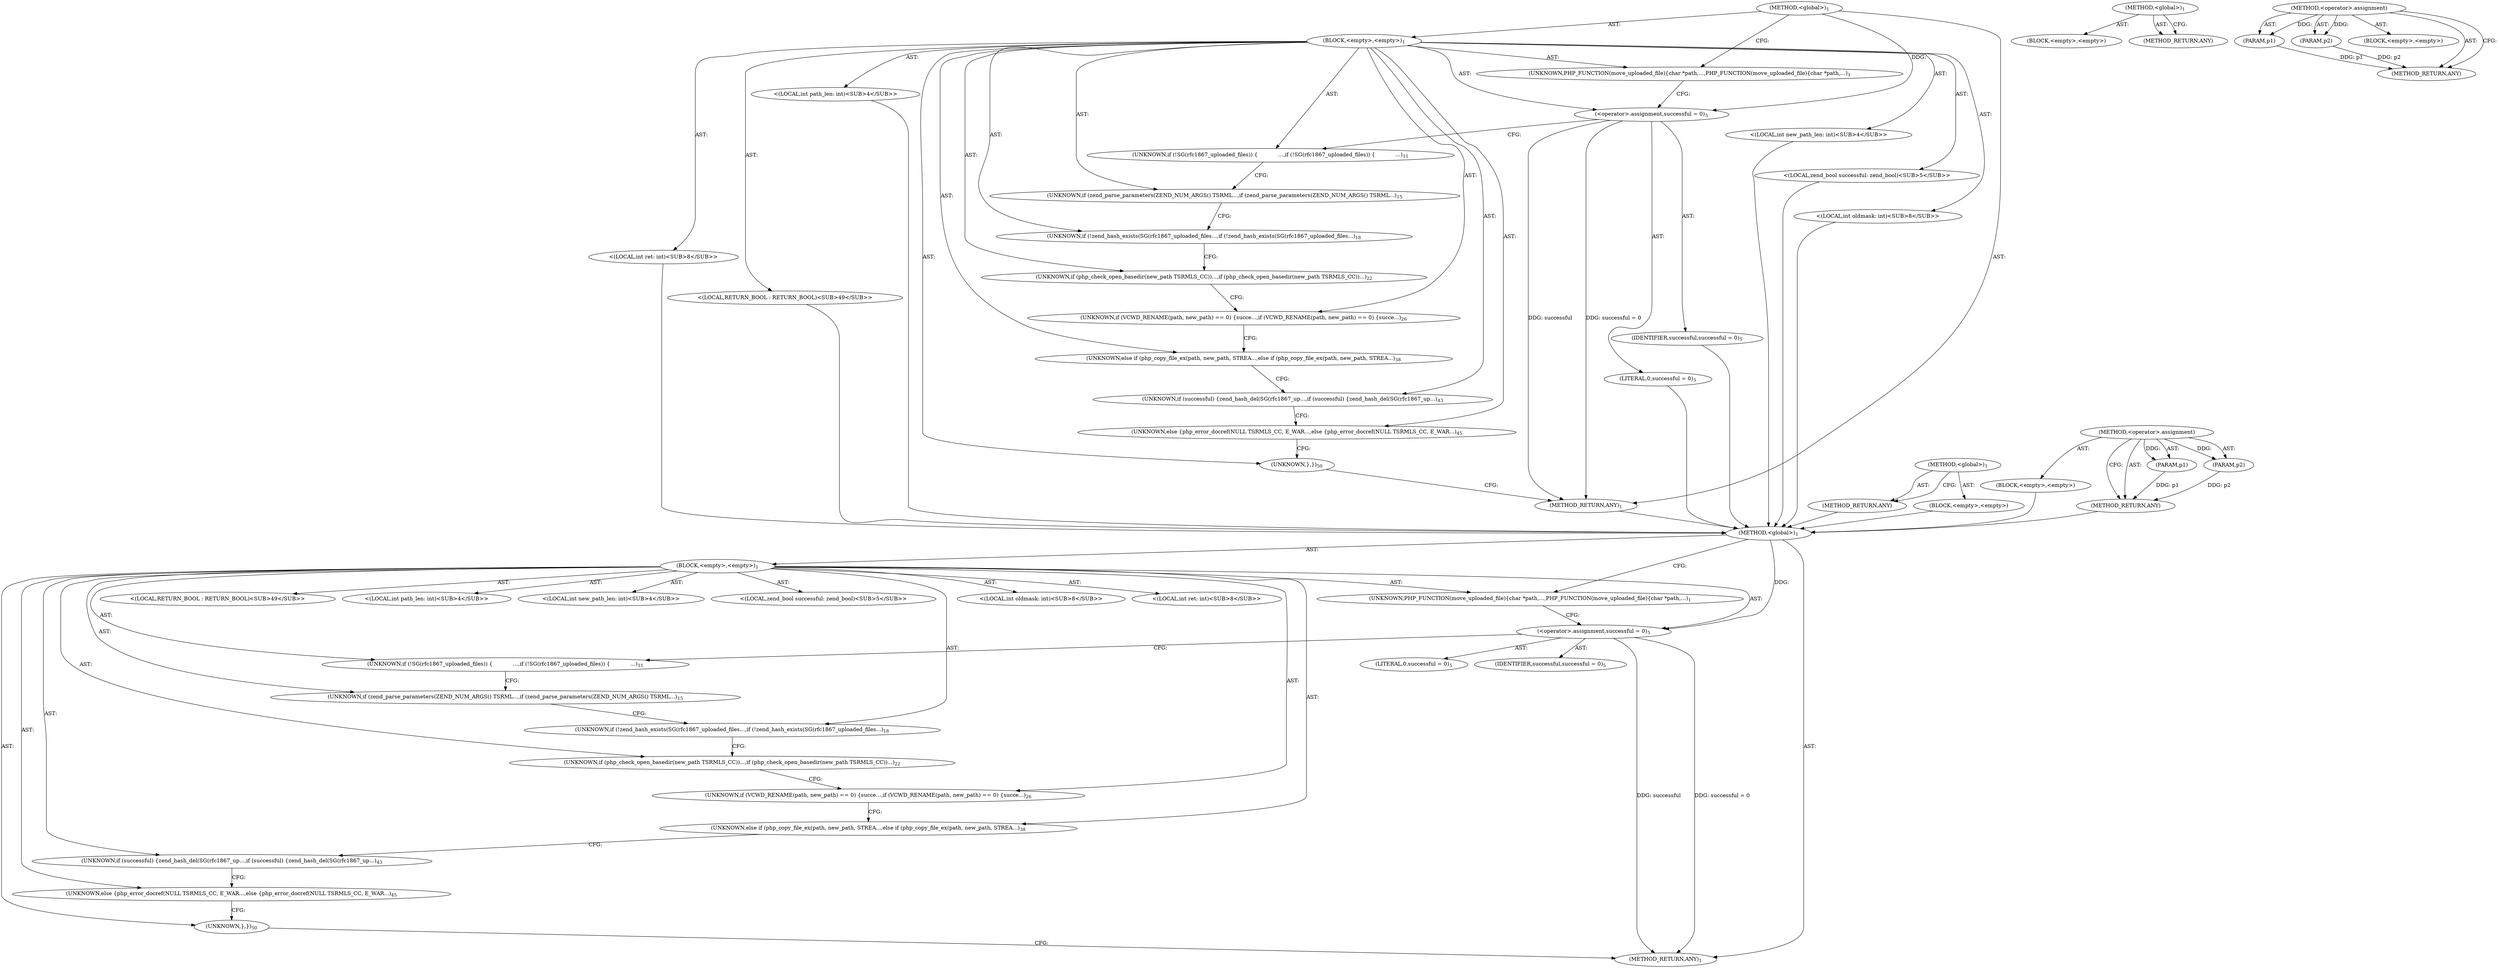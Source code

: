 digraph "&lt;operator&gt;.assignment" {
vulnerable_6 [label=<(METHOD,&lt;global&gt;)<SUB>1</SUB>>];
vulnerable_7 [label=<(BLOCK,&lt;empty&gt;,&lt;empty&gt;)<SUB>1</SUB>>];
vulnerable_8 [label=<(UNKNOWN,PHP_FUNCTION(move_uploaded_file)
{
	char *path,...,PHP_FUNCTION(move_uploaded_file)
{
	char *path,...)<SUB>1</SUB>>];
vulnerable_9 [label="<(LOCAL,int path_len: int)<SUB>4</SUB>>"];
vulnerable_10 [label="<(LOCAL,int new_path_len: int)<SUB>4</SUB>>"];
vulnerable_11 [label="<(LOCAL,zend_bool successful: zend_bool)<SUB>5</SUB>>"];
vulnerable_12 [label=<(&lt;operator&gt;.assignment,successful = 0)<SUB>5</SUB>>];
vulnerable_13 [label=<(IDENTIFIER,successful,successful = 0)<SUB>5</SUB>>];
vulnerable_14 [label=<(LITERAL,0,successful = 0)<SUB>5</SUB>>];
vulnerable_15 [label="<(LOCAL,int oldmask: int)<SUB>8</SUB>>"];
vulnerable_16 [label="<(LOCAL,int ret: int)<SUB>8</SUB>>"];
vulnerable_17 [label=<(UNKNOWN,if (!SG(rfc1867_uploaded_files)) {
            ...,if (!SG(rfc1867_uploaded_files)) {
            ...)<SUB>11</SUB>>];
vulnerable_18 [label=<(UNKNOWN,if (zend_parse_parameters(ZEND_NUM_ARGS() TSRML...,if (zend_parse_parameters(ZEND_NUM_ARGS() TSRML...)<SUB>15</SUB>>];
vulnerable_19 [label=<(UNKNOWN,if (!zend_hash_exists(SG(rfc1867_uploaded_files...,if (!zend_hash_exists(SG(rfc1867_uploaded_files...)<SUB>18</SUB>>];
vulnerable_20 [label=<(UNKNOWN,if (php_check_open_basedir(new_path TSRMLS_CC))...,if (php_check_open_basedir(new_path TSRMLS_CC))...)<SUB>22</SUB>>];
vulnerable_21 [label=<(UNKNOWN,if (VCWD_RENAME(path, new_path) == 0) {
		succe...,if (VCWD_RENAME(path, new_path) == 0) {
		succe...)<SUB>26</SUB>>];
vulnerable_22 [label=<(UNKNOWN,else if (php_copy_file_ex(path, new_path, STREA...,else if (php_copy_file_ex(path, new_path, STREA...)<SUB>38</SUB>>];
vulnerable_23 [label=<(UNKNOWN,if (successful) {
		zend_hash_del(SG(rfc1867_up...,if (successful) {
		zend_hash_del(SG(rfc1867_up...)<SUB>43</SUB>>];
vulnerable_24 [label=<(UNKNOWN,else {
		php_error_docref(NULL TSRMLS_CC, E_WAR...,else {
		php_error_docref(NULL TSRMLS_CC, E_WAR...)<SUB>45</SUB>>];
vulnerable_25 [label="<(LOCAL,RETURN_BOOL : RETURN_BOOL)<SUB>49</SUB>>"];
vulnerable_26 [label=<(UNKNOWN,},})<SUB>50</SUB>>];
vulnerable_27 [label=<(METHOD_RETURN,ANY)<SUB>1</SUB>>];
vulnerable_38 [label=<(METHOD,&lt;global&gt;)<SUB>1</SUB>>];
vulnerable_39 [label=<(BLOCK,&lt;empty&gt;,&lt;empty&gt;)>];
vulnerable_40 [label=<(METHOD_RETURN,ANY)>];
vulnerable_44 [label=<(METHOD,&lt;operator&gt;.assignment)>];
vulnerable_45 [label=<(PARAM,p1)>];
vulnerable_46 [label=<(PARAM,p2)>];
vulnerable_47 [label=<(BLOCK,&lt;empty&gt;,&lt;empty&gt;)>];
vulnerable_48 [label=<(METHOD_RETURN,ANY)>];
fixed_6 [label=<(METHOD,&lt;global&gt;)<SUB>1</SUB>>];
fixed_7 [label=<(BLOCK,&lt;empty&gt;,&lt;empty&gt;)<SUB>1</SUB>>];
fixed_8 [label=<(UNKNOWN,PHP_FUNCTION(move_uploaded_file)
{
	char *path,...,PHP_FUNCTION(move_uploaded_file)
{
	char *path,...)<SUB>1</SUB>>];
fixed_9 [label="<(LOCAL,int path_len: int)<SUB>4</SUB>>"];
fixed_10 [label="<(LOCAL,int new_path_len: int)<SUB>4</SUB>>"];
fixed_11 [label="<(LOCAL,zend_bool successful: zend_bool)<SUB>5</SUB>>"];
fixed_12 [label=<(&lt;operator&gt;.assignment,successful = 0)<SUB>5</SUB>>];
fixed_13 [label=<(IDENTIFIER,successful,successful = 0)<SUB>5</SUB>>];
fixed_14 [label=<(LITERAL,0,successful = 0)<SUB>5</SUB>>];
fixed_15 [label="<(LOCAL,int oldmask: int)<SUB>8</SUB>>"];
fixed_16 [label="<(LOCAL,int ret: int)<SUB>8</SUB>>"];
fixed_17 [label=<(UNKNOWN,if (!SG(rfc1867_uploaded_files)) {
            ...,if (!SG(rfc1867_uploaded_files)) {
            ...)<SUB>11</SUB>>];
fixed_18 [label=<(UNKNOWN,if (zend_parse_parameters(ZEND_NUM_ARGS() TSRML...,if (zend_parse_parameters(ZEND_NUM_ARGS() TSRML...)<SUB>15</SUB>>];
fixed_19 [label=<(UNKNOWN,if (!zend_hash_exists(SG(rfc1867_uploaded_files...,if (!zend_hash_exists(SG(rfc1867_uploaded_files...)<SUB>18</SUB>>];
fixed_20 [label=<(UNKNOWN,if (php_check_open_basedir(new_path TSRMLS_CC))...,if (php_check_open_basedir(new_path TSRMLS_CC))...)<SUB>22</SUB>>];
fixed_21 [label=<(UNKNOWN,if (VCWD_RENAME(path, new_path) == 0) {
		succe...,if (VCWD_RENAME(path, new_path) == 0) {
		succe...)<SUB>26</SUB>>];
fixed_22 [label=<(UNKNOWN,else if (php_copy_file_ex(path, new_path, STREA...,else if (php_copy_file_ex(path, new_path, STREA...)<SUB>38</SUB>>];
fixed_23 [label=<(UNKNOWN,if (successful) {
		zend_hash_del(SG(rfc1867_up...,if (successful) {
		zend_hash_del(SG(rfc1867_up...)<SUB>43</SUB>>];
fixed_24 [label=<(UNKNOWN,else {
		php_error_docref(NULL TSRMLS_CC, E_WAR...,else {
		php_error_docref(NULL TSRMLS_CC, E_WAR...)<SUB>45</SUB>>];
fixed_25 [label="<(LOCAL,RETURN_BOOL : RETURN_BOOL)<SUB>49</SUB>>"];
fixed_26 [label=<(UNKNOWN,},})<SUB>50</SUB>>];
fixed_27 [label=<(METHOD_RETURN,ANY)<SUB>1</SUB>>];
fixed_38 [label=<(METHOD,&lt;global&gt;)<SUB>1</SUB>>];
fixed_39 [label=<(BLOCK,&lt;empty&gt;,&lt;empty&gt;)>];
fixed_40 [label=<(METHOD_RETURN,ANY)>];
fixed_44 [label=<(METHOD,&lt;operator&gt;.assignment)>];
fixed_45 [label=<(PARAM,p1)>];
fixed_46 [label=<(PARAM,p2)>];
fixed_47 [label=<(BLOCK,&lt;empty&gt;,&lt;empty&gt;)>];
fixed_48 [label=<(METHOD_RETURN,ANY)>];
vulnerable_6 -> vulnerable_7  [key=0, label="AST: "];
vulnerable_6 -> vulnerable_27  [key=0, label="AST: "];
vulnerable_6 -> vulnerable_8  [key=0, label="CFG: "];
vulnerable_6 -> vulnerable_12  [key=0, label="DDG: "];
vulnerable_7 -> vulnerable_8  [key=0, label="AST: "];
vulnerable_7 -> vulnerable_9  [key=0, label="AST: "];
vulnerable_7 -> vulnerable_10  [key=0, label="AST: "];
vulnerable_7 -> vulnerable_11  [key=0, label="AST: "];
vulnerable_7 -> vulnerable_12  [key=0, label="AST: "];
vulnerable_7 -> vulnerable_15  [key=0, label="AST: "];
vulnerable_7 -> vulnerable_16  [key=0, label="AST: "];
vulnerable_7 -> vulnerable_17  [key=0, label="AST: "];
vulnerable_7 -> vulnerable_18  [key=0, label="AST: "];
vulnerable_7 -> vulnerable_19  [key=0, label="AST: "];
vulnerable_7 -> vulnerable_20  [key=0, label="AST: "];
vulnerable_7 -> vulnerable_21  [key=0, label="AST: "];
vulnerable_7 -> vulnerable_22  [key=0, label="AST: "];
vulnerable_7 -> vulnerable_23  [key=0, label="AST: "];
vulnerable_7 -> vulnerable_24  [key=0, label="AST: "];
vulnerable_7 -> vulnerable_25  [key=0, label="AST: "];
vulnerable_7 -> vulnerable_26  [key=0, label="AST: "];
vulnerable_8 -> vulnerable_12  [key=0, label="CFG: "];
vulnerable_12 -> vulnerable_13  [key=0, label="AST: "];
vulnerable_12 -> vulnerable_14  [key=0, label="AST: "];
vulnerable_12 -> vulnerable_17  [key=0, label="CFG: "];
vulnerable_12 -> vulnerable_27  [key=0, label="DDG: successful"];
vulnerable_12 -> vulnerable_27  [key=1, label="DDG: successful = 0"];
vulnerable_17 -> vulnerable_18  [key=0, label="CFG: "];
vulnerable_18 -> vulnerable_19  [key=0, label="CFG: "];
vulnerable_19 -> vulnerable_20  [key=0, label="CFG: "];
vulnerable_20 -> vulnerable_21  [key=0, label="CFG: "];
vulnerable_21 -> vulnerable_22  [key=0, label="CFG: "];
vulnerable_22 -> vulnerable_23  [key=0, label="CFG: "];
vulnerable_23 -> vulnerable_24  [key=0, label="CFG: "];
vulnerable_24 -> vulnerable_26  [key=0, label="CFG: "];
vulnerable_26 -> vulnerable_27  [key=0, label="CFG: "];
vulnerable_38 -> vulnerable_39  [key=0, label="AST: "];
vulnerable_38 -> vulnerable_40  [key=0, label="AST: "];
vulnerable_38 -> vulnerable_40  [key=1, label="CFG: "];
vulnerable_44 -> vulnerable_45  [key=0, label="AST: "];
vulnerable_44 -> vulnerable_45  [key=1, label="DDG: "];
vulnerable_44 -> vulnerable_47  [key=0, label="AST: "];
vulnerable_44 -> vulnerable_46  [key=0, label="AST: "];
vulnerable_44 -> vulnerable_46  [key=1, label="DDG: "];
vulnerable_44 -> vulnerable_48  [key=0, label="AST: "];
vulnerable_44 -> vulnerable_48  [key=1, label="CFG: "];
vulnerable_45 -> vulnerable_48  [key=0, label="DDG: p1"];
vulnerable_46 -> vulnerable_48  [key=0, label="DDG: p2"];
fixed_6 -> fixed_7  [key=0, label="AST: "];
fixed_6 -> fixed_27  [key=0, label="AST: "];
fixed_6 -> fixed_8  [key=0, label="CFG: "];
fixed_6 -> fixed_12  [key=0, label="DDG: "];
fixed_7 -> fixed_8  [key=0, label="AST: "];
fixed_7 -> fixed_9  [key=0, label="AST: "];
fixed_7 -> fixed_10  [key=0, label="AST: "];
fixed_7 -> fixed_11  [key=0, label="AST: "];
fixed_7 -> fixed_12  [key=0, label="AST: "];
fixed_7 -> fixed_15  [key=0, label="AST: "];
fixed_7 -> fixed_16  [key=0, label="AST: "];
fixed_7 -> fixed_17  [key=0, label="AST: "];
fixed_7 -> fixed_18  [key=0, label="AST: "];
fixed_7 -> fixed_19  [key=0, label="AST: "];
fixed_7 -> fixed_20  [key=0, label="AST: "];
fixed_7 -> fixed_21  [key=0, label="AST: "];
fixed_7 -> fixed_22  [key=0, label="AST: "];
fixed_7 -> fixed_23  [key=0, label="AST: "];
fixed_7 -> fixed_24  [key=0, label="AST: "];
fixed_7 -> fixed_25  [key=0, label="AST: "];
fixed_7 -> fixed_26  [key=0, label="AST: "];
fixed_8 -> fixed_12  [key=0, label="CFG: "];
fixed_9 -> vulnerable_6  [key=0];
fixed_10 -> vulnerable_6  [key=0];
fixed_11 -> vulnerable_6  [key=0];
fixed_12 -> fixed_13  [key=0, label="AST: "];
fixed_12 -> fixed_14  [key=0, label="AST: "];
fixed_12 -> fixed_17  [key=0, label="CFG: "];
fixed_12 -> fixed_27  [key=0, label="DDG: successful"];
fixed_12 -> fixed_27  [key=1, label="DDG: successful = 0"];
fixed_13 -> vulnerable_6  [key=0];
fixed_14 -> vulnerable_6  [key=0];
fixed_15 -> vulnerable_6  [key=0];
fixed_16 -> vulnerable_6  [key=0];
fixed_17 -> fixed_18  [key=0, label="CFG: "];
fixed_18 -> fixed_19  [key=0, label="CFG: "];
fixed_19 -> fixed_20  [key=0, label="CFG: "];
fixed_20 -> fixed_21  [key=0, label="CFG: "];
fixed_21 -> fixed_22  [key=0, label="CFG: "];
fixed_22 -> fixed_23  [key=0, label="CFG: "];
fixed_23 -> fixed_24  [key=0, label="CFG: "];
fixed_24 -> fixed_26  [key=0, label="CFG: "];
fixed_25 -> vulnerable_6  [key=0];
fixed_26 -> fixed_27  [key=0, label="CFG: "];
fixed_27 -> vulnerable_6  [key=0];
fixed_38 -> fixed_39  [key=0, label="AST: "];
fixed_38 -> fixed_40  [key=0, label="AST: "];
fixed_38 -> fixed_40  [key=1, label="CFG: "];
fixed_39 -> vulnerable_6  [key=0];
fixed_40 -> vulnerable_6  [key=0];
fixed_44 -> fixed_45  [key=0, label="AST: "];
fixed_44 -> fixed_45  [key=1, label="DDG: "];
fixed_44 -> fixed_47  [key=0, label="AST: "];
fixed_44 -> fixed_46  [key=0, label="AST: "];
fixed_44 -> fixed_46  [key=1, label="DDG: "];
fixed_44 -> fixed_48  [key=0, label="AST: "];
fixed_44 -> fixed_48  [key=1, label="CFG: "];
fixed_45 -> fixed_48  [key=0, label="DDG: p1"];
fixed_46 -> fixed_48  [key=0, label="DDG: p2"];
fixed_47 -> vulnerable_6  [key=0];
fixed_48 -> vulnerable_6  [key=0];
}
